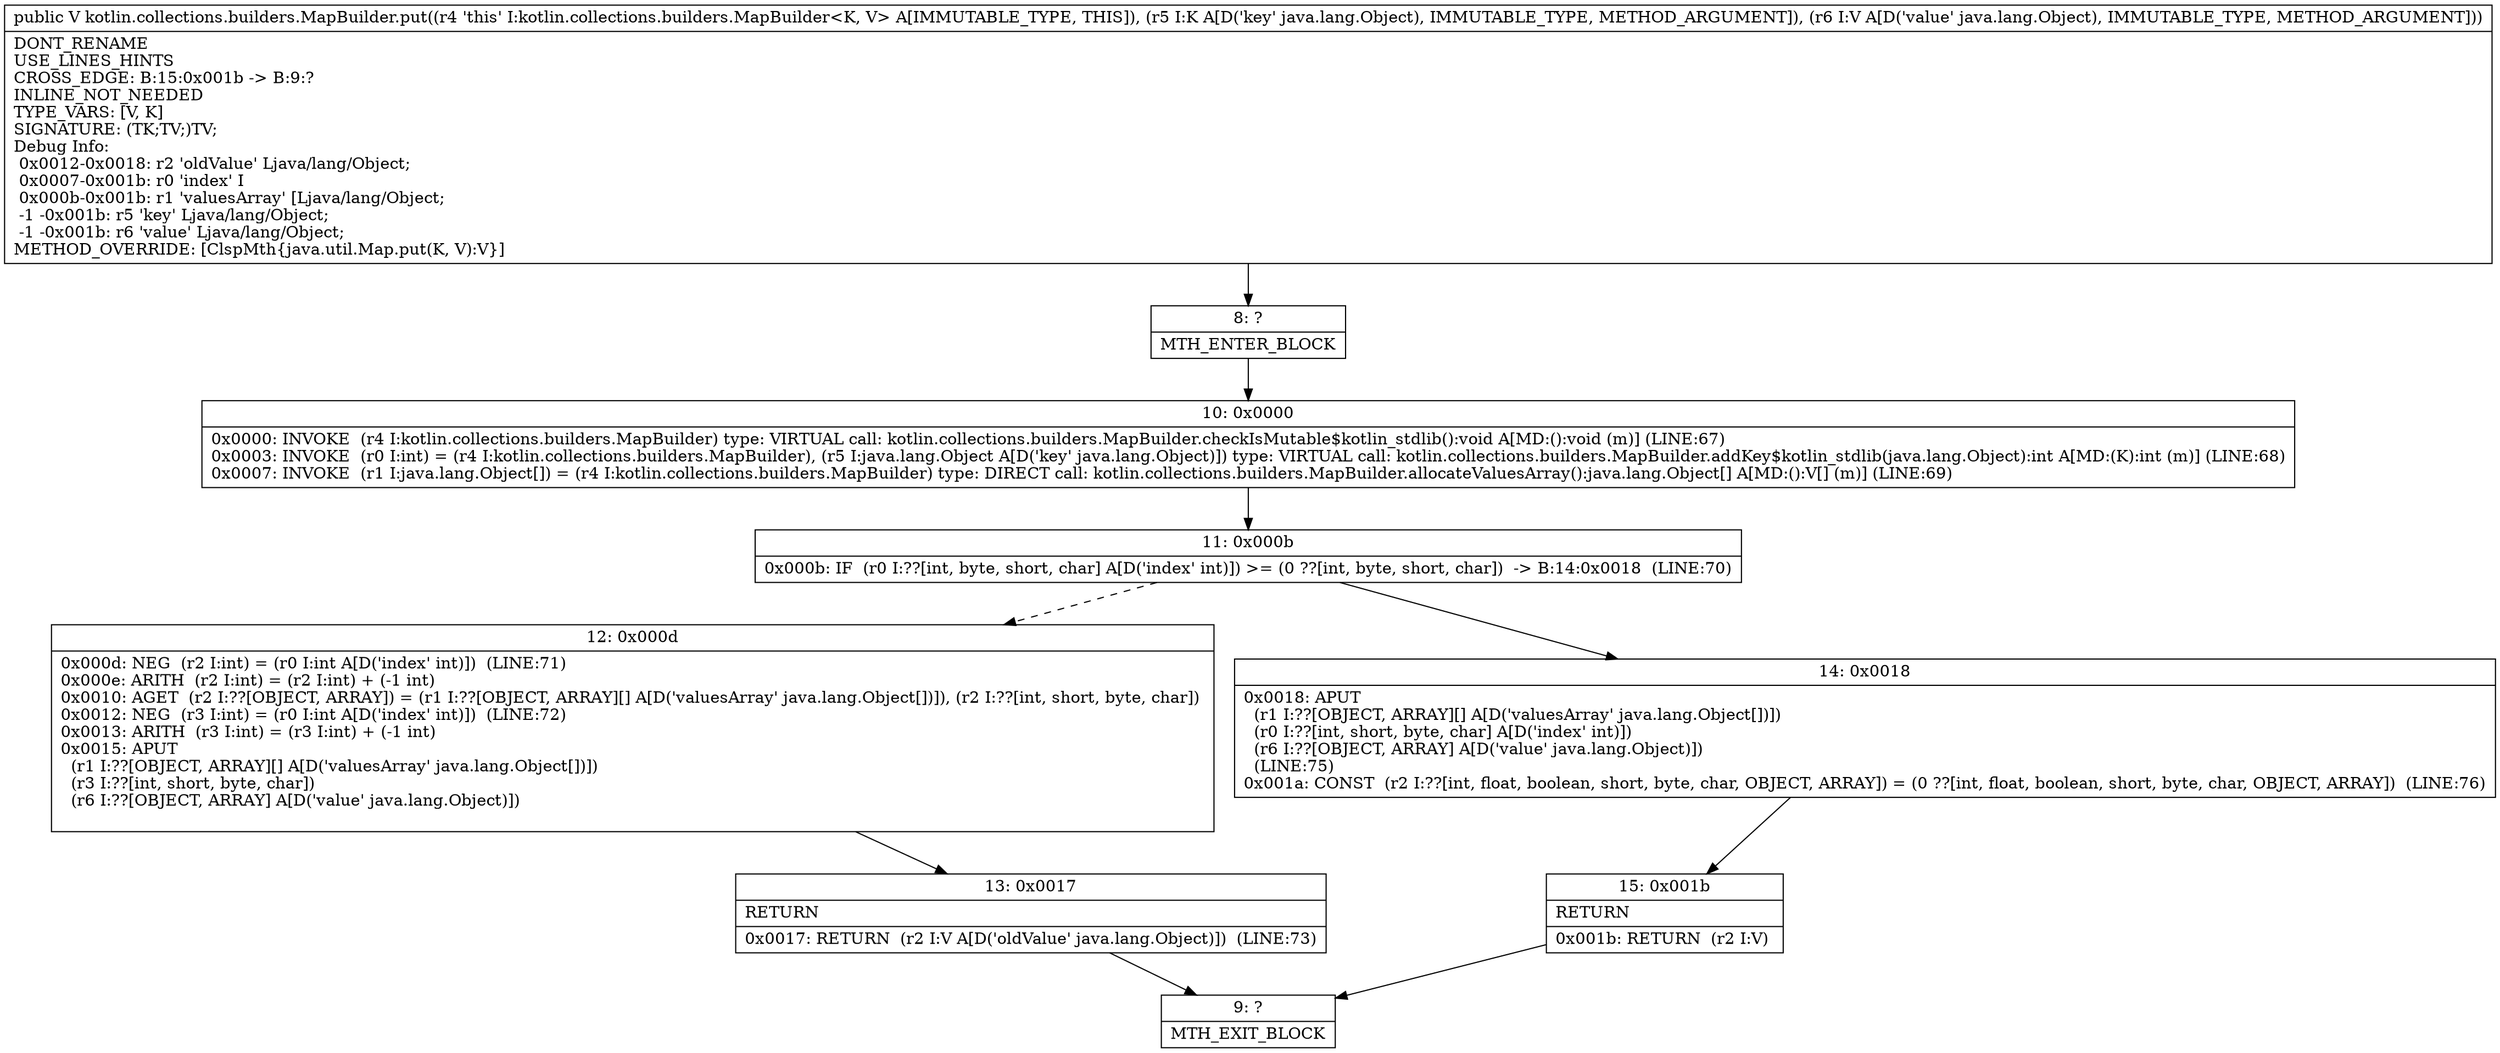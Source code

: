 digraph "CFG forkotlin.collections.builders.MapBuilder.put(Ljava\/lang\/Object;Ljava\/lang\/Object;)Ljava\/lang\/Object;" {
Node_8 [shape=record,label="{8\:\ ?|MTH_ENTER_BLOCK\l}"];
Node_10 [shape=record,label="{10\:\ 0x0000|0x0000: INVOKE  (r4 I:kotlin.collections.builders.MapBuilder) type: VIRTUAL call: kotlin.collections.builders.MapBuilder.checkIsMutable$kotlin_stdlib():void A[MD:():void (m)] (LINE:67)\l0x0003: INVOKE  (r0 I:int) = (r4 I:kotlin.collections.builders.MapBuilder), (r5 I:java.lang.Object A[D('key' java.lang.Object)]) type: VIRTUAL call: kotlin.collections.builders.MapBuilder.addKey$kotlin_stdlib(java.lang.Object):int A[MD:(K):int (m)] (LINE:68)\l0x0007: INVOKE  (r1 I:java.lang.Object[]) = (r4 I:kotlin.collections.builders.MapBuilder) type: DIRECT call: kotlin.collections.builders.MapBuilder.allocateValuesArray():java.lang.Object[] A[MD:():V[] (m)] (LINE:69)\l}"];
Node_11 [shape=record,label="{11\:\ 0x000b|0x000b: IF  (r0 I:??[int, byte, short, char] A[D('index' int)]) \>= (0 ??[int, byte, short, char])  \-\> B:14:0x0018  (LINE:70)\l}"];
Node_12 [shape=record,label="{12\:\ 0x000d|0x000d: NEG  (r2 I:int) = (r0 I:int A[D('index' int)])  (LINE:71)\l0x000e: ARITH  (r2 I:int) = (r2 I:int) + (\-1 int) \l0x0010: AGET  (r2 I:??[OBJECT, ARRAY]) = (r1 I:??[OBJECT, ARRAY][] A[D('valuesArray' java.lang.Object[])]), (r2 I:??[int, short, byte, char]) \l0x0012: NEG  (r3 I:int) = (r0 I:int A[D('index' int)])  (LINE:72)\l0x0013: ARITH  (r3 I:int) = (r3 I:int) + (\-1 int) \l0x0015: APUT  \l  (r1 I:??[OBJECT, ARRAY][] A[D('valuesArray' java.lang.Object[])])\l  (r3 I:??[int, short, byte, char])\l  (r6 I:??[OBJECT, ARRAY] A[D('value' java.lang.Object)])\l \l}"];
Node_13 [shape=record,label="{13\:\ 0x0017|RETURN\l|0x0017: RETURN  (r2 I:V A[D('oldValue' java.lang.Object)])  (LINE:73)\l}"];
Node_9 [shape=record,label="{9\:\ ?|MTH_EXIT_BLOCK\l}"];
Node_14 [shape=record,label="{14\:\ 0x0018|0x0018: APUT  \l  (r1 I:??[OBJECT, ARRAY][] A[D('valuesArray' java.lang.Object[])])\l  (r0 I:??[int, short, byte, char] A[D('index' int)])\l  (r6 I:??[OBJECT, ARRAY] A[D('value' java.lang.Object)])\l  (LINE:75)\l0x001a: CONST  (r2 I:??[int, float, boolean, short, byte, char, OBJECT, ARRAY]) = (0 ??[int, float, boolean, short, byte, char, OBJECT, ARRAY])  (LINE:76)\l}"];
Node_15 [shape=record,label="{15\:\ 0x001b|RETURN\l|0x001b: RETURN  (r2 I:V) \l}"];
MethodNode[shape=record,label="{public V kotlin.collections.builders.MapBuilder.put((r4 'this' I:kotlin.collections.builders.MapBuilder\<K, V\> A[IMMUTABLE_TYPE, THIS]), (r5 I:K A[D('key' java.lang.Object), IMMUTABLE_TYPE, METHOD_ARGUMENT]), (r6 I:V A[D('value' java.lang.Object), IMMUTABLE_TYPE, METHOD_ARGUMENT]))  | DONT_RENAME\lUSE_LINES_HINTS\lCROSS_EDGE: B:15:0x001b \-\> B:9:?\lINLINE_NOT_NEEDED\lTYPE_VARS: [V, K]\lSIGNATURE: (TK;TV;)TV;\lDebug Info:\l  0x0012\-0x0018: r2 'oldValue' Ljava\/lang\/Object;\l  0x0007\-0x001b: r0 'index' I\l  0x000b\-0x001b: r1 'valuesArray' [Ljava\/lang\/Object;\l  \-1 \-0x001b: r5 'key' Ljava\/lang\/Object;\l  \-1 \-0x001b: r6 'value' Ljava\/lang\/Object;\lMETHOD_OVERRIDE: [ClspMth\{java.util.Map.put(K, V):V\}]\l}"];
MethodNode -> Node_8;Node_8 -> Node_10;
Node_10 -> Node_11;
Node_11 -> Node_12[style=dashed];
Node_11 -> Node_14;
Node_12 -> Node_13;
Node_13 -> Node_9;
Node_14 -> Node_15;
Node_15 -> Node_9;
}


